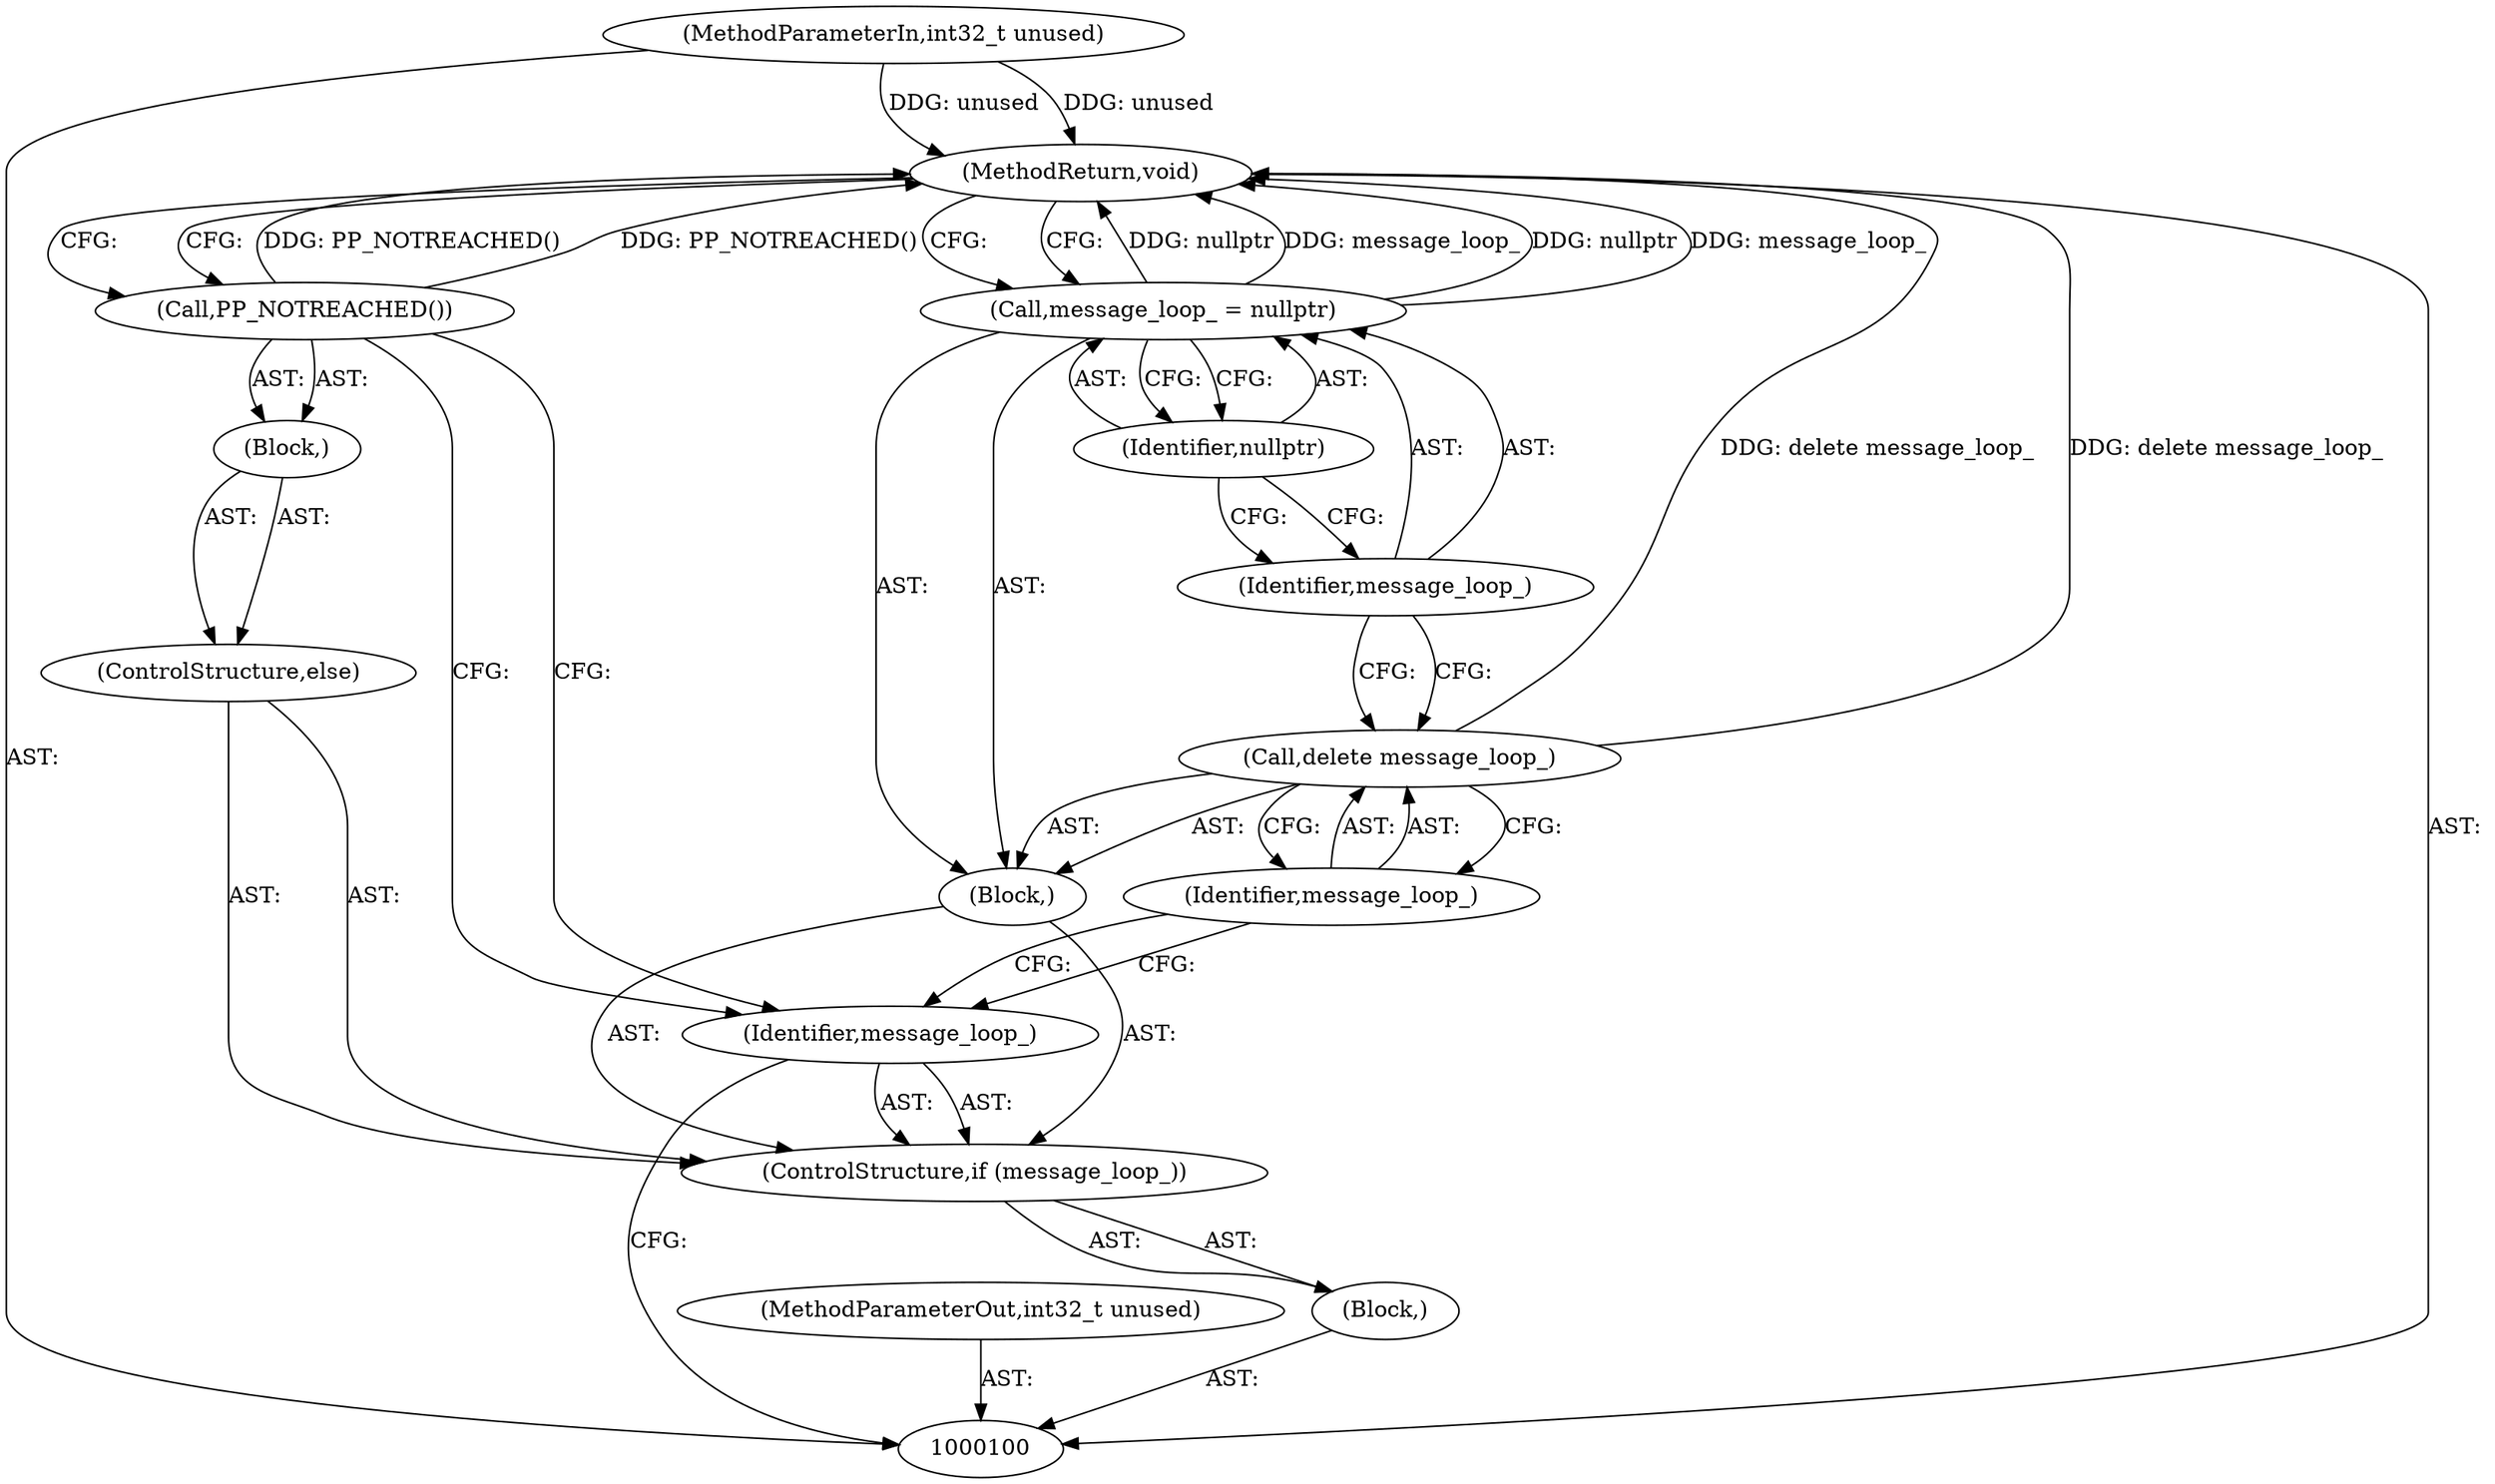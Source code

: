 digraph "0_Chrome_dd77c2a41c72589d929db0592565125ca629fb2c_0" {
"1000114" [label="(MethodReturn,void)"];
"1000101" [label="(MethodParameterIn,int32_t unused)"];
"1000131" [label="(MethodParameterOut,int32_t unused)"];
"1000102" [label="(Block,)"];
"1000105" [label="(Block,)"];
"1000103" [label="(ControlStructure,if (message_loop_))"];
"1000104" [label="(Identifier,message_loop_)"];
"1000107" [label="(Identifier,message_loop_)"];
"1000106" [label="(Call,delete message_loop_)"];
"1000110" [label="(Identifier,nullptr)"];
"1000108" [label="(Call,message_loop_ = nullptr)"];
"1000109" [label="(Identifier,message_loop_)"];
"1000112" [label="(Block,)"];
"1000111" [label="(ControlStructure,else)"];
"1000113" [label="(Call,PP_NOTREACHED())"];
"1000114" -> "1000100"  [label="AST: "];
"1000114" -> "1000108"  [label="CFG: "];
"1000114" -> "1000113"  [label="CFG: "];
"1000113" -> "1000114"  [label="DDG: PP_NOTREACHED()"];
"1000101" -> "1000114"  [label="DDG: unused"];
"1000108" -> "1000114"  [label="DDG: nullptr"];
"1000108" -> "1000114"  [label="DDG: message_loop_"];
"1000106" -> "1000114"  [label="DDG: delete message_loop_"];
"1000101" -> "1000100"  [label="AST: "];
"1000101" -> "1000114"  [label="DDG: unused"];
"1000131" -> "1000100"  [label="AST: "];
"1000102" -> "1000100"  [label="AST: "];
"1000103" -> "1000102"  [label="AST: "];
"1000105" -> "1000103"  [label="AST: "];
"1000106" -> "1000105"  [label="AST: "];
"1000108" -> "1000105"  [label="AST: "];
"1000103" -> "1000102"  [label="AST: "];
"1000104" -> "1000103"  [label="AST: "];
"1000105" -> "1000103"  [label="AST: "];
"1000111" -> "1000103"  [label="AST: "];
"1000104" -> "1000103"  [label="AST: "];
"1000104" -> "1000100"  [label="CFG: "];
"1000107" -> "1000104"  [label="CFG: "];
"1000113" -> "1000104"  [label="CFG: "];
"1000107" -> "1000106"  [label="AST: "];
"1000107" -> "1000104"  [label="CFG: "];
"1000106" -> "1000107"  [label="CFG: "];
"1000106" -> "1000105"  [label="AST: "];
"1000106" -> "1000107"  [label="CFG: "];
"1000107" -> "1000106"  [label="AST: "];
"1000109" -> "1000106"  [label="CFG: "];
"1000106" -> "1000114"  [label="DDG: delete message_loop_"];
"1000110" -> "1000108"  [label="AST: "];
"1000110" -> "1000109"  [label="CFG: "];
"1000108" -> "1000110"  [label="CFG: "];
"1000108" -> "1000105"  [label="AST: "];
"1000108" -> "1000110"  [label="CFG: "];
"1000109" -> "1000108"  [label="AST: "];
"1000110" -> "1000108"  [label="AST: "];
"1000114" -> "1000108"  [label="CFG: "];
"1000108" -> "1000114"  [label="DDG: nullptr"];
"1000108" -> "1000114"  [label="DDG: message_loop_"];
"1000109" -> "1000108"  [label="AST: "];
"1000109" -> "1000106"  [label="CFG: "];
"1000110" -> "1000109"  [label="CFG: "];
"1000112" -> "1000111"  [label="AST: "];
"1000113" -> "1000112"  [label="AST: "];
"1000111" -> "1000103"  [label="AST: "];
"1000112" -> "1000111"  [label="AST: "];
"1000113" -> "1000112"  [label="AST: "];
"1000113" -> "1000104"  [label="CFG: "];
"1000114" -> "1000113"  [label="CFG: "];
"1000113" -> "1000114"  [label="DDG: PP_NOTREACHED()"];
}
